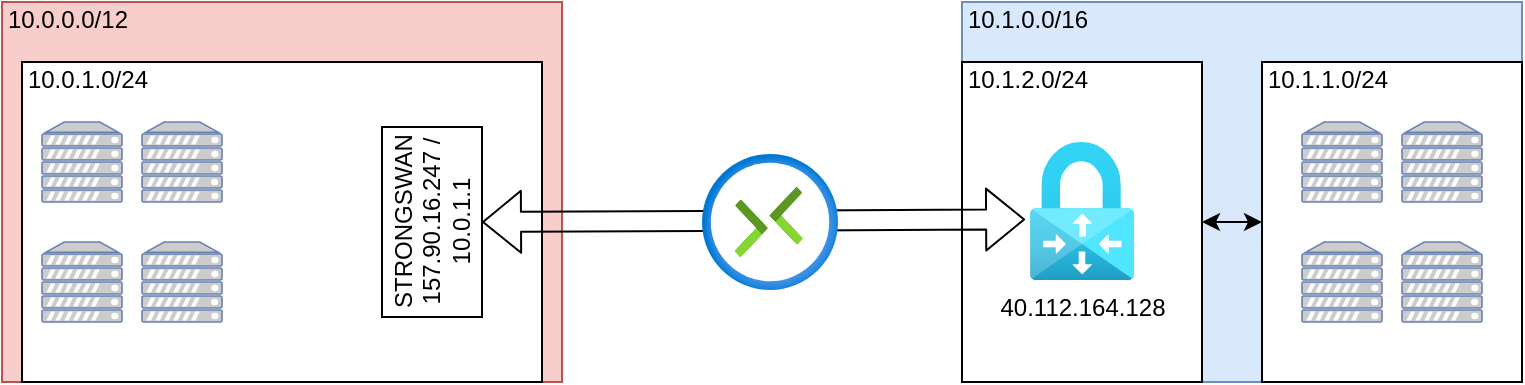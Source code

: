 <mxfile version="14.0.1" type="device"><diagram id="PhLGDDNVIdL5nI4zme5c" name="Page-1"><mxGraphModel dx="1697" dy="951" grid="1" gridSize="10" guides="1" tooltips="1" connect="1" arrows="1" fold="1" page="1" pageScale="1" pageWidth="827" pageHeight="1169" math="0" shadow="0"><root><mxCell id="0"/><mxCell id="1" parent="0"/><mxCell id="FwqhZEYfLvUPZ0Rle2nu-15" value="10.0.0.0/12" style="rounded=0;whiteSpace=wrap;html=1;align=right;labelPosition=left;verticalLabelPosition=top;verticalAlign=bottom;horizontal=1;spacingBottom=-18;spacingLeft=0;spacingRight=-65;fillColor=#f8cecc;strokeColor=#b85450;" vertex="1" parent="1"><mxGeometry x="30" y="170" width="280" height="190" as="geometry"/></mxCell><mxCell id="FwqhZEYfLvUPZ0Rle2nu-25" value="10.0.1.0/24" style="rounded=0;whiteSpace=wrap;html=1;spacingBottom=-18;labelPosition=left;verticalLabelPosition=top;align=right;verticalAlign=bottom;spacingRight=-65;" vertex="1" parent="1"><mxGeometry x="40" y="200" width="260" height="160" as="geometry"/></mxCell><mxCell id="FwqhZEYfLvUPZ0Rle2nu-5" value="10.1.0.0/16" style="rounded=0;whiteSpace=wrap;html=1;align=right;labelPosition=left;verticalLabelPosition=top;verticalAlign=bottom;horizontal=1;spacingBottom=-18;spacingLeft=0;spacingRight=-65;fillColor=#dae8fc;strokeColor=#6c8ebf;" vertex="1" parent="1"><mxGeometry x="510" y="170" width="280" height="190" as="geometry"/></mxCell><mxCell id="FwqhZEYfLvUPZ0Rle2nu-6" value="10.1.2.0/24" style="rounded=0;whiteSpace=wrap;html=1;spacingBottom=-18;labelPosition=left;verticalLabelPosition=top;align=right;verticalAlign=bottom;spacingRight=-65;" vertex="1" parent="1"><mxGeometry x="510" y="200" width="120" height="160" as="geometry"/></mxCell><mxCell id="FwqhZEYfLvUPZ0Rle2nu-2" value="40.112.164.128" style="aspect=fixed;html=1;points=[];align=center;image;fontSize=12;image=img/lib/azure2/networking/Virtual_Network_Gateways.svg;" vertex="1" parent="1"><mxGeometry x="544" y="240" width="52" height="69" as="geometry"/></mxCell><mxCell id="FwqhZEYfLvUPZ0Rle2nu-4" value="" style="shape=flexArrow;endArrow=classic;startArrow=classic;html=1;entryX=-0.047;entryY=0.561;entryDx=0;entryDy=0;entryPerimeter=0;exitX=1;exitY=0.5;exitDx=0;exitDy=0;" edge="1" parent="1" source="FwqhZEYfLvUPZ0Rle2nu-31" target="FwqhZEYfLvUPZ0Rle2nu-2"><mxGeometry width="50" height="50" relative="1" as="geometry"><mxPoint x="310" y="279" as="sourcePoint"/><mxPoint x="260" y="240" as="targetPoint"/></mxGeometry></mxCell><mxCell id="FwqhZEYfLvUPZ0Rle2nu-1" value="" style="aspect=fixed;html=1;points=[];align=center;image;fontSize=12;image=img/lib/azure2/networking/Connections.svg;" vertex="1" parent="1"><mxGeometry x="380" y="246" width="68" height="68" as="geometry"/></mxCell><mxCell id="FwqhZEYfLvUPZ0Rle2nu-9" value="10.1.1.0/24" style="rounded=0;whiteSpace=wrap;html=1;spacingBottom=-18;labelPosition=left;verticalLabelPosition=top;align=right;verticalAlign=bottom;spacingRight=-65;" vertex="1" parent="1"><mxGeometry x="660" y="200" width="130" height="160" as="geometry"/></mxCell><mxCell id="FwqhZEYfLvUPZ0Rle2nu-7" value="" style="fontColor=#0066CC;verticalAlign=top;verticalLabelPosition=bottom;labelPosition=center;align=center;html=1;outlineConnect=0;fillColor=#CCCCCC;strokeColor=#6881B3;gradientColor=none;gradientDirection=north;strokeWidth=2;shape=mxgraph.networks.server;" vertex="1" parent="1"><mxGeometry x="680" y="230" width="40" height="40" as="geometry"/></mxCell><mxCell id="FwqhZEYfLvUPZ0Rle2nu-10" value="" style="fontColor=#0066CC;verticalAlign=top;verticalLabelPosition=bottom;labelPosition=center;align=center;html=1;outlineConnect=0;fillColor=#CCCCCC;strokeColor=#6881B3;gradientColor=none;gradientDirection=north;strokeWidth=2;shape=mxgraph.networks.server;" vertex="1" parent="1"><mxGeometry x="730" y="230" width="40" height="40" as="geometry"/></mxCell><mxCell id="FwqhZEYfLvUPZ0Rle2nu-11" value="" style="fontColor=#0066CC;verticalAlign=top;verticalLabelPosition=bottom;labelPosition=center;align=center;html=1;outlineConnect=0;fillColor=#CCCCCC;strokeColor=#6881B3;gradientColor=none;gradientDirection=north;strokeWidth=2;shape=mxgraph.networks.server;" vertex="1" parent="1"><mxGeometry x="680" y="290" width="40" height="40" as="geometry"/></mxCell><mxCell id="FwqhZEYfLvUPZ0Rle2nu-12" value="" style="fontColor=#0066CC;verticalAlign=top;verticalLabelPosition=bottom;labelPosition=center;align=center;html=1;outlineConnect=0;fillColor=#CCCCCC;strokeColor=#6881B3;gradientColor=none;gradientDirection=north;strokeWidth=2;shape=mxgraph.networks.server;" vertex="1" parent="1"><mxGeometry x="730" y="290" width="40" height="40" as="geometry"/></mxCell><mxCell id="FwqhZEYfLvUPZ0Rle2nu-14" value="" style="endArrow=classic;startArrow=classic;html=1;exitX=1;exitY=0.5;exitDx=0;exitDy=0;entryX=0;entryY=0.5;entryDx=0;entryDy=0;" edge="1" parent="1" source="FwqhZEYfLvUPZ0Rle2nu-6" target="FwqhZEYfLvUPZ0Rle2nu-9"><mxGeometry width="50" height="50" relative="1" as="geometry"><mxPoint x="620" y="430" as="sourcePoint"/><mxPoint x="670" y="380" as="targetPoint"/></mxGeometry></mxCell><mxCell id="FwqhZEYfLvUPZ0Rle2nu-27" value="" style="fontColor=#0066CC;verticalAlign=top;verticalLabelPosition=bottom;labelPosition=center;align=center;html=1;outlineConnect=0;fillColor=#CCCCCC;strokeColor=#6881B3;gradientColor=none;gradientDirection=north;strokeWidth=2;shape=mxgraph.networks.server;" vertex="1" parent="1"><mxGeometry x="50" y="230" width="40" height="40" as="geometry"/></mxCell><mxCell id="FwqhZEYfLvUPZ0Rle2nu-28" value="" style="fontColor=#0066CC;verticalAlign=top;verticalLabelPosition=bottom;labelPosition=center;align=center;html=1;outlineConnect=0;fillColor=#CCCCCC;strokeColor=#6881B3;gradientColor=none;gradientDirection=north;strokeWidth=2;shape=mxgraph.networks.server;" vertex="1" parent="1"><mxGeometry x="100" y="230" width="40" height="40" as="geometry"/></mxCell><mxCell id="FwqhZEYfLvUPZ0Rle2nu-29" value="" style="fontColor=#0066CC;verticalAlign=top;verticalLabelPosition=bottom;labelPosition=center;align=center;html=1;outlineConnect=0;fillColor=#CCCCCC;strokeColor=#6881B3;gradientColor=none;gradientDirection=north;strokeWidth=2;shape=mxgraph.networks.server;" vertex="1" parent="1"><mxGeometry x="50" y="290" width="40" height="40" as="geometry"/></mxCell><mxCell id="FwqhZEYfLvUPZ0Rle2nu-30" value="" style="fontColor=#0066CC;verticalAlign=top;verticalLabelPosition=bottom;labelPosition=center;align=center;html=1;outlineConnect=0;fillColor=#CCCCCC;strokeColor=#6881B3;gradientColor=none;gradientDirection=north;strokeWidth=2;shape=mxgraph.networks.server;" vertex="1" parent="1"><mxGeometry x="100" y="290" width="40" height="40" as="geometry"/></mxCell><mxCell id="FwqhZEYfLvUPZ0Rle2nu-31" value="STRONGSWAN&lt;br&gt;157.90.16.247 / 10.0.1.1" style="rounded=0;whiteSpace=wrap;html=1;horizontal=0;" vertex="1" parent="1"><mxGeometry x="220" y="232.5" width="50" height="95" as="geometry"/></mxCell></root></mxGraphModel></diagram></mxfile>